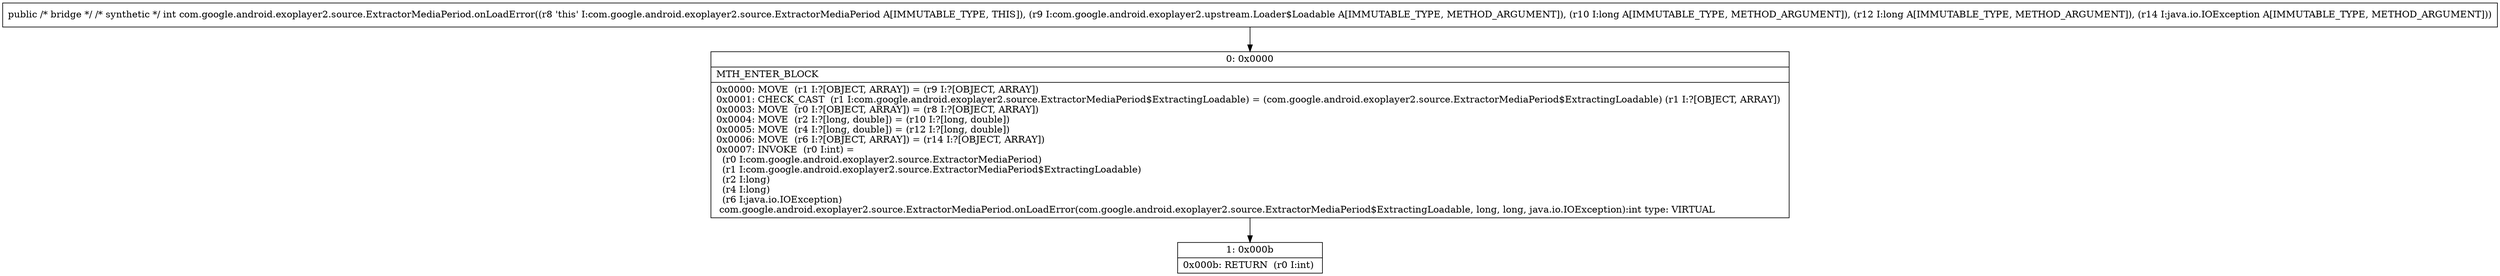 digraph "CFG forcom.google.android.exoplayer2.source.ExtractorMediaPeriod.onLoadError(Lcom\/google\/android\/exoplayer2\/upstream\/Loader$Loadable;JJLjava\/io\/IOException;)I" {
Node_0 [shape=record,label="{0\:\ 0x0000|MTH_ENTER_BLOCK\l|0x0000: MOVE  (r1 I:?[OBJECT, ARRAY]) = (r9 I:?[OBJECT, ARRAY]) \l0x0001: CHECK_CAST  (r1 I:com.google.android.exoplayer2.source.ExtractorMediaPeriod$ExtractingLoadable) = (com.google.android.exoplayer2.source.ExtractorMediaPeriod$ExtractingLoadable) (r1 I:?[OBJECT, ARRAY]) \l0x0003: MOVE  (r0 I:?[OBJECT, ARRAY]) = (r8 I:?[OBJECT, ARRAY]) \l0x0004: MOVE  (r2 I:?[long, double]) = (r10 I:?[long, double]) \l0x0005: MOVE  (r4 I:?[long, double]) = (r12 I:?[long, double]) \l0x0006: MOVE  (r6 I:?[OBJECT, ARRAY]) = (r14 I:?[OBJECT, ARRAY]) \l0x0007: INVOKE  (r0 I:int) = \l  (r0 I:com.google.android.exoplayer2.source.ExtractorMediaPeriod)\l  (r1 I:com.google.android.exoplayer2.source.ExtractorMediaPeriod$ExtractingLoadable)\l  (r2 I:long)\l  (r4 I:long)\l  (r6 I:java.io.IOException)\l com.google.android.exoplayer2.source.ExtractorMediaPeriod.onLoadError(com.google.android.exoplayer2.source.ExtractorMediaPeriod$ExtractingLoadable, long, long, java.io.IOException):int type: VIRTUAL \l}"];
Node_1 [shape=record,label="{1\:\ 0x000b|0x000b: RETURN  (r0 I:int) \l}"];
MethodNode[shape=record,label="{public \/* bridge *\/ \/* synthetic *\/ int com.google.android.exoplayer2.source.ExtractorMediaPeriod.onLoadError((r8 'this' I:com.google.android.exoplayer2.source.ExtractorMediaPeriod A[IMMUTABLE_TYPE, THIS]), (r9 I:com.google.android.exoplayer2.upstream.Loader$Loadable A[IMMUTABLE_TYPE, METHOD_ARGUMENT]), (r10 I:long A[IMMUTABLE_TYPE, METHOD_ARGUMENT]), (r12 I:long A[IMMUTABLE_TYPE, METHOD_ARGUMENT]), (r14 I:java.io.IOException A[IMMUTABLE_TYPE, METHOD_ARGUMENT])) }"];
MethodNode -> Node_0;
Node_0 -> Node_1;
}

